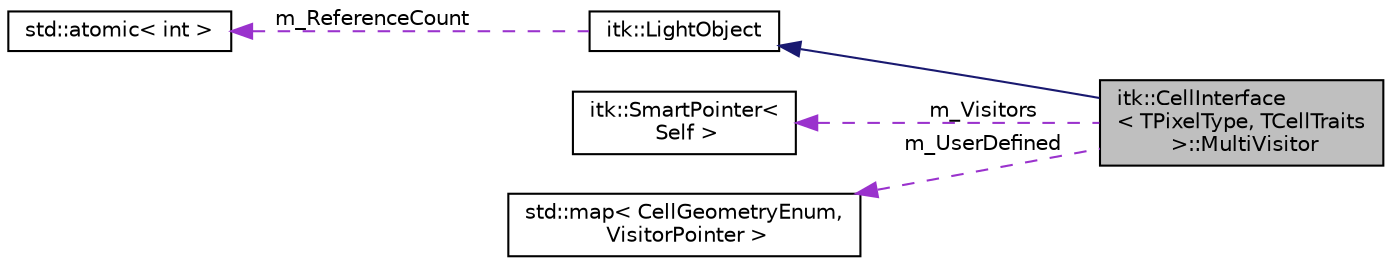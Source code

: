 digraph "itk::CellInterface&lt; TPixelType, TCellTraits &gt;::MultiVisitor"
{
 // LATEX_PDF_SIZE
  edge [fontname="Helvetica",fontsize="10",labelfontname="Helvetica",labelfontsize="10"];
  node [fontname="Helvetica",fontsize="10",shape=record];
  rankdir="LR";
  Node1 [label="itk::CellInterface\l\< TPixelType, TCellTraits\l \>::MultiVisitor",height=0.2,width=0.4,color="black", fillcolor="grey75", style="filled", fontcolor="black",tooltip="A visitor that can visit different cell types in a mesh. CellInterfaceVisitor instances can be regist..."];
  Node2 -> Node1 [dir="back",color="midnightblue",fontsize="10",style="solid",fontname="Helvetica"];
  Node2 [label="itk::LightObject",height=0.2,width=0.4,color="black", fillcolor="white", style="filled",URL="$classitk_1_1LightObject.html",tooltip="Light weight base class for most itk classes."];
  Node3 -> Node2 [dir="back",color="darkorchid3",fontsize="10",style="dashed",label=" m_ReferenceCount" ,fontname="Helvetica"];
  Node3 [label="std::atomic\< int \>",height=0.2,width=0.4,color="black", fillcolor="white", style="filled",tooltip=" "];
  Node4 -> Node1 [dir="back",color="darkorchid3",fontsize="10",style="dashed",label=" m_Visitors" ,fontname="Helvetica"];
  Node4 [label="itk::SmartPointer\<\l Self \>",height=0.2,width=0.4,color="black", fillcolor="white", style="filled",URL="$classitk_1_1SmartPointer.html",tooltip=" "];
  Node5 -> Node1 [dir="back",color="darkorchid3",fontsize="10",style="dashed",label=" m_UserDefined" ,fontname="Helvetica"];
  Node5 [label="std::map\< CellGeometryEnum,\l VisitorPointer \>",height=0.2,width=0.4,color="black", fillcolor="white", style="filled",tooltip=" "];
}
